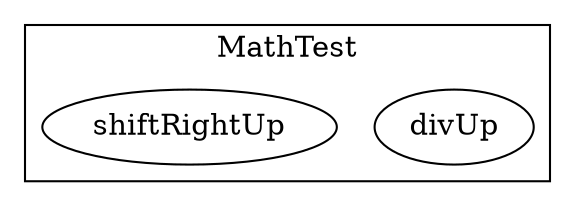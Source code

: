 strict digraph {
subgraph cluster_6718_MathTest {
label = "MathTest"
"6718_divUp" [label="divUp"]
"6718_shiftRightUp" [label="shiftRightUp"]
}subgraph cluster_solidity {
label = "[Solidity]"
}
}